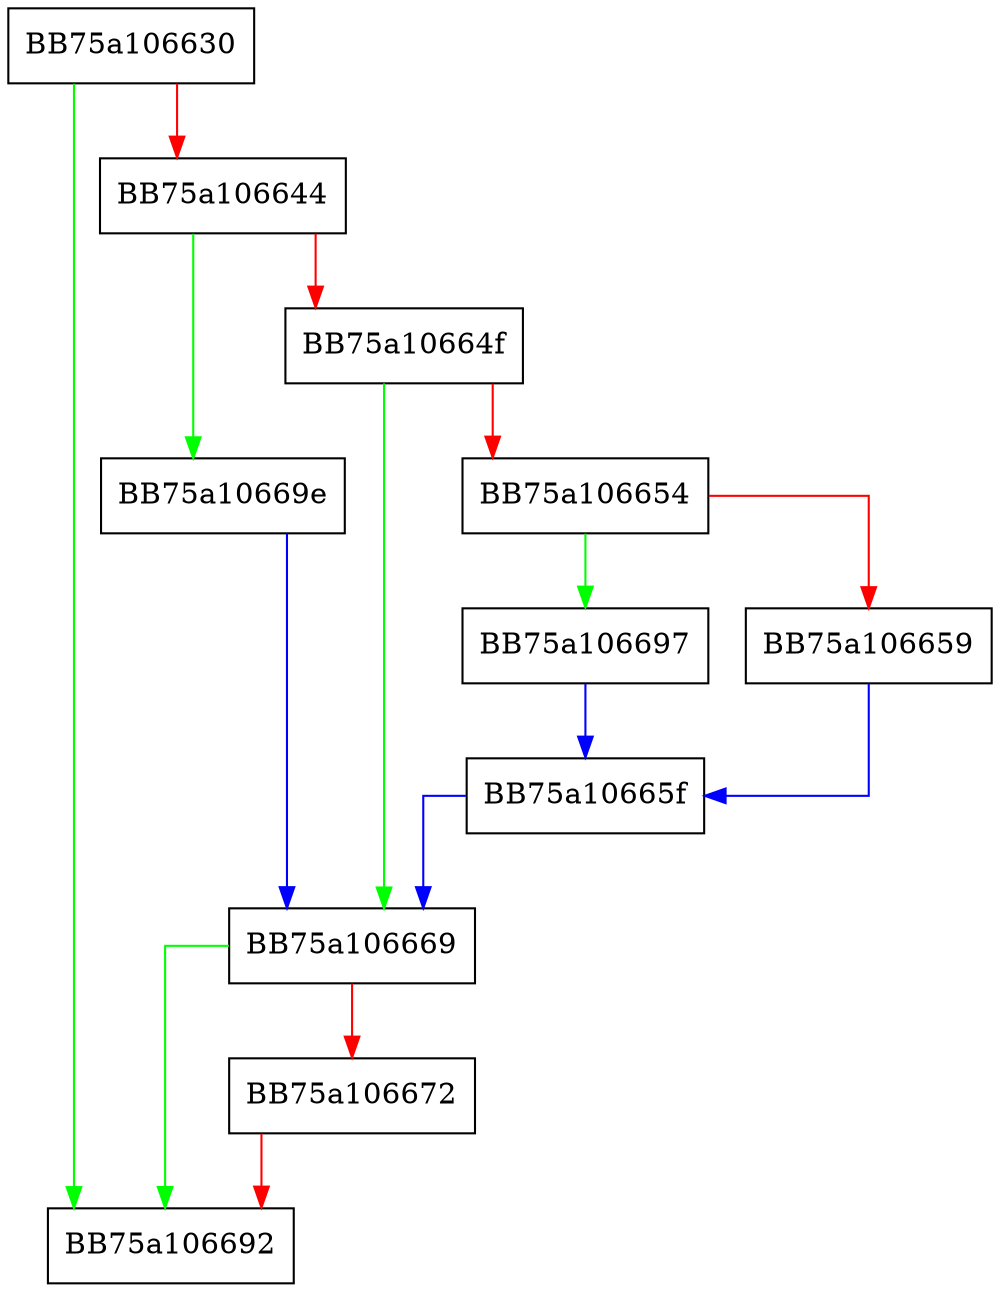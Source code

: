 digraph _tlgEnableCallback {
  node [shape="box"];
  graph [splines=ortho];
  BB75a106630 -> BB75a106692 [color="green"];
  BB75a106630 -> BB75a106644 [color="red"];
  BB75a106644 -> BB75a10669e [color="green"];
  BB75a106644 -> BB75a10664f [color="red"];
  BB75a10664f -> BB75a106669 [color="green"];
  BB75a10664f -> BB75a106654 [color="red"];
  BB75a106654 -> BB75a106697 [color="green"];
  BB75a106654 -> BB75a106659 [color="red"];
  BB75a106659 -> BB75a10665f [color="blue"];
  BB75a10665f -> BB75a106669 [color="blue"];
  BB75a106669 -> BB75a106692 [color="green"];
  BB75a106669 -> BB75a106672 [color="red"];
  BB75a106672 -> BB75a106692 [color="red"];
  BB75a106697 -> BB75a10665f [color="blue"];
  BB75a10669e -> BB75a106669 [color="blue"];
}